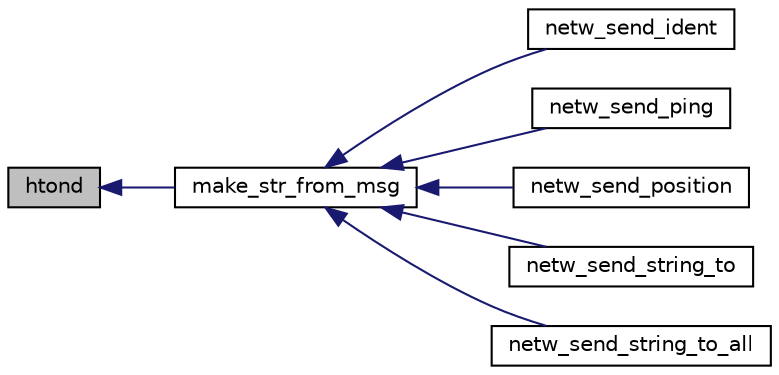 digraph G
{
  edge [fontname="Helvetica",fontsize="10",labelfontname="Helvetica",labelfontsize="10"];
  node [fontname="Helvetica",fontsize="10",shape=record];
  rankdir=LR;
  Node1 [label="htond",height=0.2,width=0.4,color="black", fillcolor="grey75", style="filled" fontcolor="black"];
  Node1 -> Node2 [dir=back,color="midnightblue",fontsize="10",style="solid",fontname="Helvetica"];
  Node2 [label="make_str_from_msg",height=0.2,width=0.4,color="black", fillcolor="white", style="filled",URL="$group___n_e_t_w_o_r_k___m_s_g.html#gafe20cb69ca45b0b1d91a0fd591a399cd",tooltip="Make a single string of the message."];
  Node2 -> Node3 [dir=back,color="midnightblue",fontsize="10",style="solid",fontname="Helvetica"];
  Node3 [label="netw_send_ident",height=0.2,width=0.4,color="black", fillcolor="white", style="filled",URL="$group___n_e_t_w_o_r_k___m_s_g.html#gae8345266fcf7a23c0e8ffe176b0e086f",tooltip="Add a formatted NETWMSG_IDENT message to the specified network."];
  Node2 -> Node4 [dir=back,color="midnightblue",fontsize="10",style="solid",fontname="Helvetica"];
  Node4 [label="netw_send_ping",height=0.2,width=0.4,color="black", fillcolor="white", style="filled",URL="$group___n_e_t_w_o_r_k___m_s_g.html#gad9588cf27263ecf40f57d3923ccf721a",tooltip="Add a ping reply to the network."];
  Node2 -> Node5 [dir=back,color="midnightblue",fontsize="10",style="solid",fontname="Helvetica"];
  Node5 [label="netw_send_position",height=0.2,width=0.4,color="black", fillcolor="white", style="filled",URL="$group___n_e_t_w_o_r_k___m_s_g.html#gafaf1202a5f56a9f2285fccfbcacb3a6c",tooltip="Add a formatted NETWMSG_IDENT message to the specified network."];
  Node2 -> Node6 [dir=back,color="midnightblue",fontsize="10",style="solid",fontname="Helvetica"];
  Node6 [label="netw_send_string_to",height=0.2,width=0.4,color="black", fillcolor="white", style="filled",URL="$group___n_e_t_w_o_r_k___m_s_g.html#ga58d8af6bc08bdd67a61a6921fff3204b",tooltip="Add a string to the network, aiming a specific user."];
  Node2 -> Node7 [dir=back,color="midnightblue",fontsize="10",style="solid",fontname="Helvetica"];
  Node7 [label="netw_send_string_to_all",height=0.2,width=0.4,color="black", fillcolor="white", style="filled",URL="$group___n_e_t_w_o_r_k___m_s_g.html#gaa37866d5bddb1f181484360619fd16f9",tooltip="Add a string to the network, aiming all server-side users."];
}
